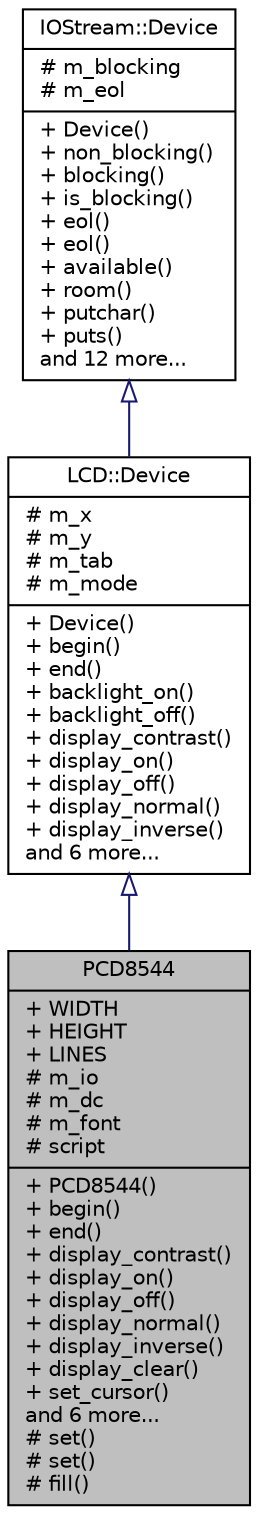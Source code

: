digraph "PCD8544"
{
  edge [fontname="Helvetica",fontsize="10",labelfontname="Helvetica",labelfontsize="10"];
  node [fontname="Helvetica",fontsize="10",shape=record];
  Node1 [label="{PCD8544\n|+ WIDTH\l+ HEIGHT\l+ LINES\l# m_io\l# m_dc\l# m_font\l# script\l|+ PCD8544()\l+ begin()\l+ end()\l+ display_contrast()\l+ display_on()\l+ display_off()\l+ display_normal()\l+ display_inverse()\l+ display_clear()\l+ set_cursor()\land 6 more...\l# set()\l# set()\l# fill()\l}",height=0.2,width=0.4,color="black", fillcolor="grey75", style="filled", fontcolor="black"];
  Node2 -> Node1 [dir="back",color="midnightblue",fontsize="10",style="solid",arrowtail="onormal",fontname="Helvetica"];
  Node2 [label="{LCD::Device\n|# m_x\l# m_y\l# m_tab\l# m_mode\l|+ Device()\l+ begin()\l+ end()\l+ backlight_on()\l+ backlight_off()\l+ display_contrast()\l+ display_on()\l+ display_off()\l+ display_normal()\l+ display_inverse()\land 6 more...\l}",height=0.2,width=0.4,color="black", fillcolor="white", style="filled",URL="$d3/d6f/classLCD_1_1Device.html"];
  Node3 -> Node2 [dir="back",color="midnightblue",fontsize="10",style="solid",arrowtail="onormal",fontname="Helvetica"];
  Node3 [label="{IOStream::Device\n|# m_blocking\l# m_eol\l|+ Device()\l+ non_blocking()\l+ blocking()\l+ is_blocking()\l+ eol()\l+ eol()\l+ available()\l+ room()\l+ putchar()\l+ puts()\land 12 more...\l}",height=0.2,width=0.4,color="black", fillcolor="white", style="filled",URL="$d5/d57/classIOStream_1_1Device.html"];
}
